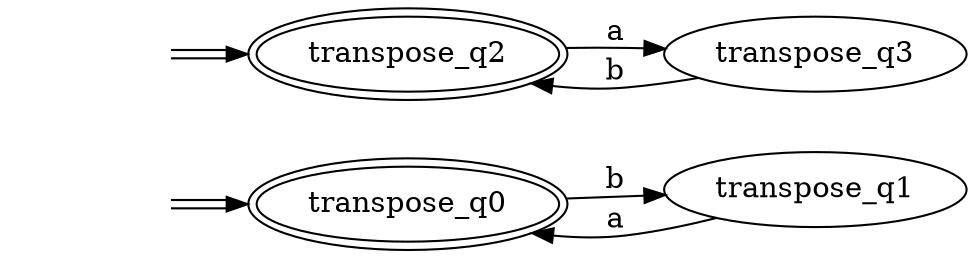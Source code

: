 digraph Automaton { 
  rankdir = LR
  0 [label="transpose_q0",peripheries=2];  1 [label="transpose_q1"];  2 [label="transpose_q2",peripheries=2];  3 [label="transpose_q3"];  start2 [style=invis]
  start2 -> 2[color="black:white:black"]
  start0 [style=invis]
  start0 -> 0[color="black:white:black"]
  0 -> 1 [label = "b" ]
  1 -> 0 [label = "a" ]
  2 -> 3 [label = "a" ]
  3 -> 2 [label = "b" ]
}

